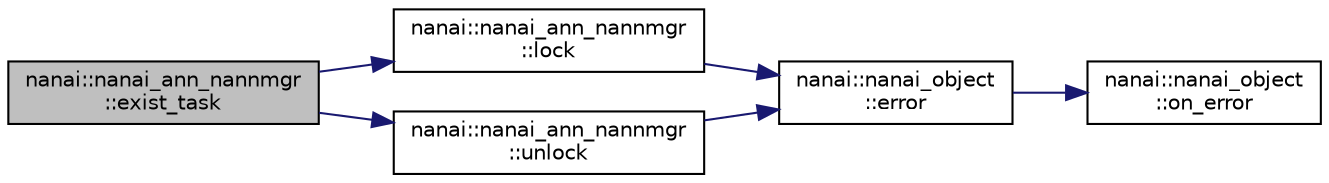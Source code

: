 digraph "nanai::nanai_ann_nannmgr::exist_task"
{
  edge [fontname="Helvetica",fontsize="10",labelfontname="Helvetica",labelfontsize="10"];
  node [fontname="Helvetica",fontsize="10",shape=record];
  rankdir="LR";
  Node1 [label="nanai::nanai_ann_nannmgr\l::exist_task",height=0.2,width=0.4,color="black", fillcolor="grey75", style="filled", fontcolor="black"];
  Node1 -> Node2 [color="midnightblue",fontsize="10",style="solid",fontname="Helvetica"];
  Node2 [label="nanai::nanai_ann_nannmgr\l::lock",height=0.2,width=0.4,color="black", fillcolor="white", style="filled",URL="$classnanai_1_1nanai__ann__nannmgr.html#ad67bf88a3df568c5ed07c2adca863be8"];
  Node2 -> Node3 [color="midnightblue",fontsize="10",style="solid",fontname="Helvetica"];
  Node3 [label="nanai::nanai_object\l::error",height=0.2,width=0.4,color="black", fillcolor="white", style="filled",URL="$classnanai_1_1nanai__object.html#a9b05c72f0058867e692dcbba020436c6"];
  Node3 -> Node4 [color="midnightblue",fontsize="10",style="solid",fontname="Helvetica"];
  Node4 [label="nanai::nanai_object\l::on_error",height=0.2,width=0.4,color="black", fillcolor="white", style="filled",URL="$classnanai_1_1nanai__object.html#a87f162335cead23a1409f7c0570a3284"];
  Node1 -> Node5 [color="midnightblue",fontsize="10",style="solid",fontname="Helvetica"];
  Node5 [label="nanai::nanai_ann_nannmgr\l::unlock",height=0.2,width=0.4,color="black", fillcolor="white", style="filled",URL="$classnanai_1_1nanai__ann__nannmgr.html#a061504e906faa17ab8cfeccb0f6c17bf"];
  Node5 -> Node3 [color="midnightblue",fontsize="10",style="solid",fontname="Helvetica"];
}
